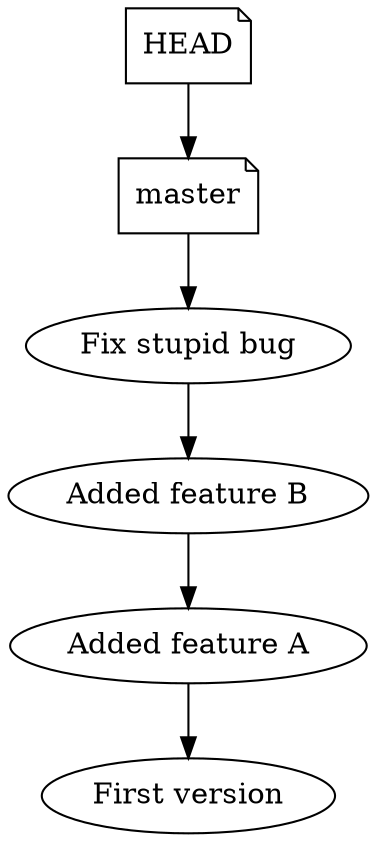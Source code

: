 digraph single_dude {
    "HEAD" [ shape=note ];
    "master" [ shape=note ];

    "HEAD" -> "master";
    "master" -> "Fix stupid bug";

    "Fix stupid bug" -> "Added feature B" -> "Added feature A" -> "First version";
}

